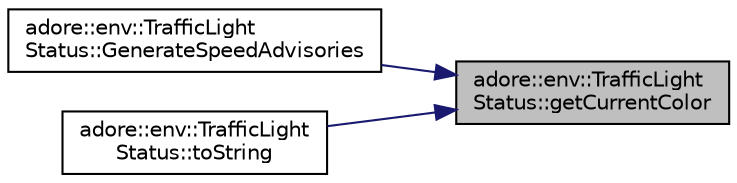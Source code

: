 digraph "adore::env::TrafficLightStatus::getCurrentColor"
{
 // LATEX_PDF_SIZE
  edge [fontname="Helvetica",fontsize="10",labelfontname="Helvetica",labelfontsize="10"];
  node [fontname="Helvetica",fontsize="10",shape=record];
  rankdir="RL";
  Node1 [label="adore::env::TrafficLight\lStatus::getCurrentColor",height=0.2,width=0.4,color="black", fillcolor="grey75", style="filled", fontcolor="black",tooltip=" "];
  Node1 -> Node2 [dir="back",color="midnightblue",fontsize="10",style="solid",fontname="Helvetica"];
  Node2 [label="adore::env::TrafficLight\lStatus::GenerateSpeedAdvisories",height=0.2,width=0.4,color="black", fillcolor="white", style="filled",URL="$classadore_1_1env_1_1TrafficLightStatus.html#aeb60947c11818089578d2ed1b1f34da3",tooltip=" "];
  Node1 -> Node3 [dir="back",color="midnightblue",fontsize="10",style="solid",fontname="Helvetica"];
  Node3 [label="adore::env::TrafficLight\lStatus::toString",height=0.2,width=0.4,color="black", fillcolor="white", style="filled",URL="$classadore_1_1env_1_1TrafficLightStatus.html#a795c2a27cc24410240bf8f5dcb7ed6f6",tooltip=" "];
}
